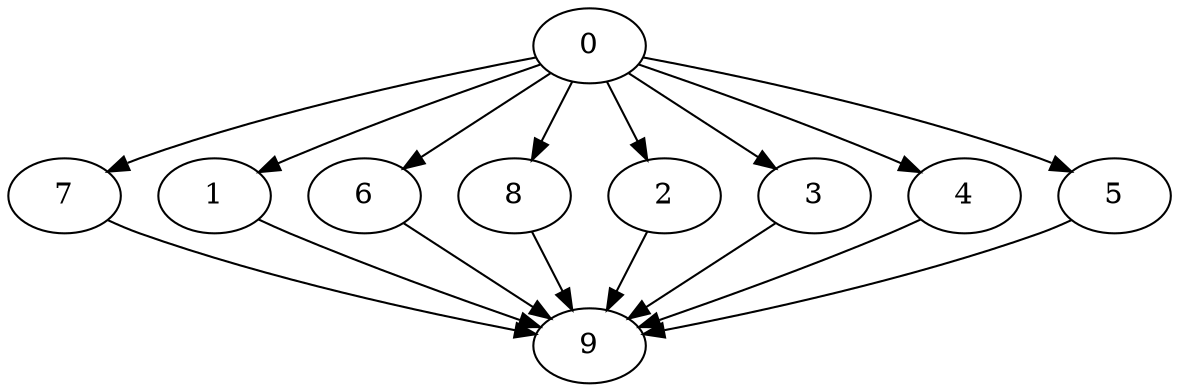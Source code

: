 digraph "Fork_Join_Nodes_10_CCR_1.84_WeightType_Random_GB" {
	graph ["Duplicate states"=0,
		GraphType=F_J,
		"Max states in OPEN"=0,
		Modes="120000ms; topo-ordered tasks, ; Pruning: task equivalence, fixed order ready list, ; F-value: ; Optimisation: best schedule length (\
SL) optimisation on equal, ",
		NumberOfTasks=10,
		"Pruned using list schedule length"=32393,
		"States removed from OPEN"=0,
		TargetSystem="Homogeneous-16",
		"Time to schedule (ms)"=338,
		"Total idle time"=67,
		"Total schedule length"=33,
		"Total sequential time"=55,
		"Total states created"=44723
	];
	0	["Finish time"=8,
		Processor=0,
		"Start time"=0,
		Weight=8];
	7	["Finish time"=22,
		Processor=1,
		"Start time"=14,
		Weight=8];
	0 -> 7	[Weight=6];
	1	["Finish time"=19,
		Processor=0,
		"Start time"=10,
		Weight=9];
	0 -> 1	[Weight=8];
	6	["Finish time"=19,
		Processor=2,
		"Start time"=13,
		Weight=6];
	0 -> 6	[Weight=5];
	8	["Finish time"=25,
		Processor=1,
		"Start time"=22,
		Weight=3];
	0 -> 8	[Weight=8];
	2	["Finish time"=10,
		Processor=0,
		"Start time"=8,
		Weight=2];
	0 -> 2	[Weight=9];
	3	["Finish time"=20,
		Processor=3,
		"Start time"=15,
		Weight=5];
	0 -> 3	[Weight=7];
	4	["Finish time"=18,
		Processor=4,
		"Start time"=14,
		Weight=4];
	0 -> 4	[Weight=6];
	5	["Finish time"=13,
		Processor=5,
		"Start time"=10,
		Weight=3];
	0 -> 5	[Weight=2];
	9	["Finish time"=33,
		Processor=1,
		"Start time"=26,
		Weight=7];
	7 -> 9	[Weight=5];
	1 -> 9	[Weight=3];
	6 -> 9	[Weight=6];
	8 -> 9	[Weight=9];
	2 -> 9	[Weight=9];
	3 -> 9	[Weight=6];
	4 -> 9	[Weight=7];
	5 -> 9	[Weight=5];
}
